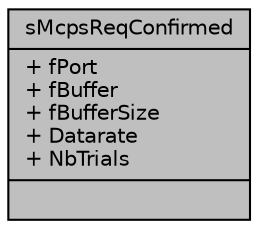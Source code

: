 digraph "sMcpsReqConfirmed"
{
  edge [fontname="Helvetica",fontsize="10",labelfontname="Helvetica",labelfontsize="10"];
  node [fontname="Helvetica",fontsize="10",shape=record];
  Node1 [label="{sMcpsReqConfirmed\n|+ fPort\l+ fBuffer\l+ fBufferSize\l+ Datarate\l+ NbTrials\l|}",height=0.2,width=0.4,color="black", fillcolor="grey75", style="filled", fontcolor="black"];
}
